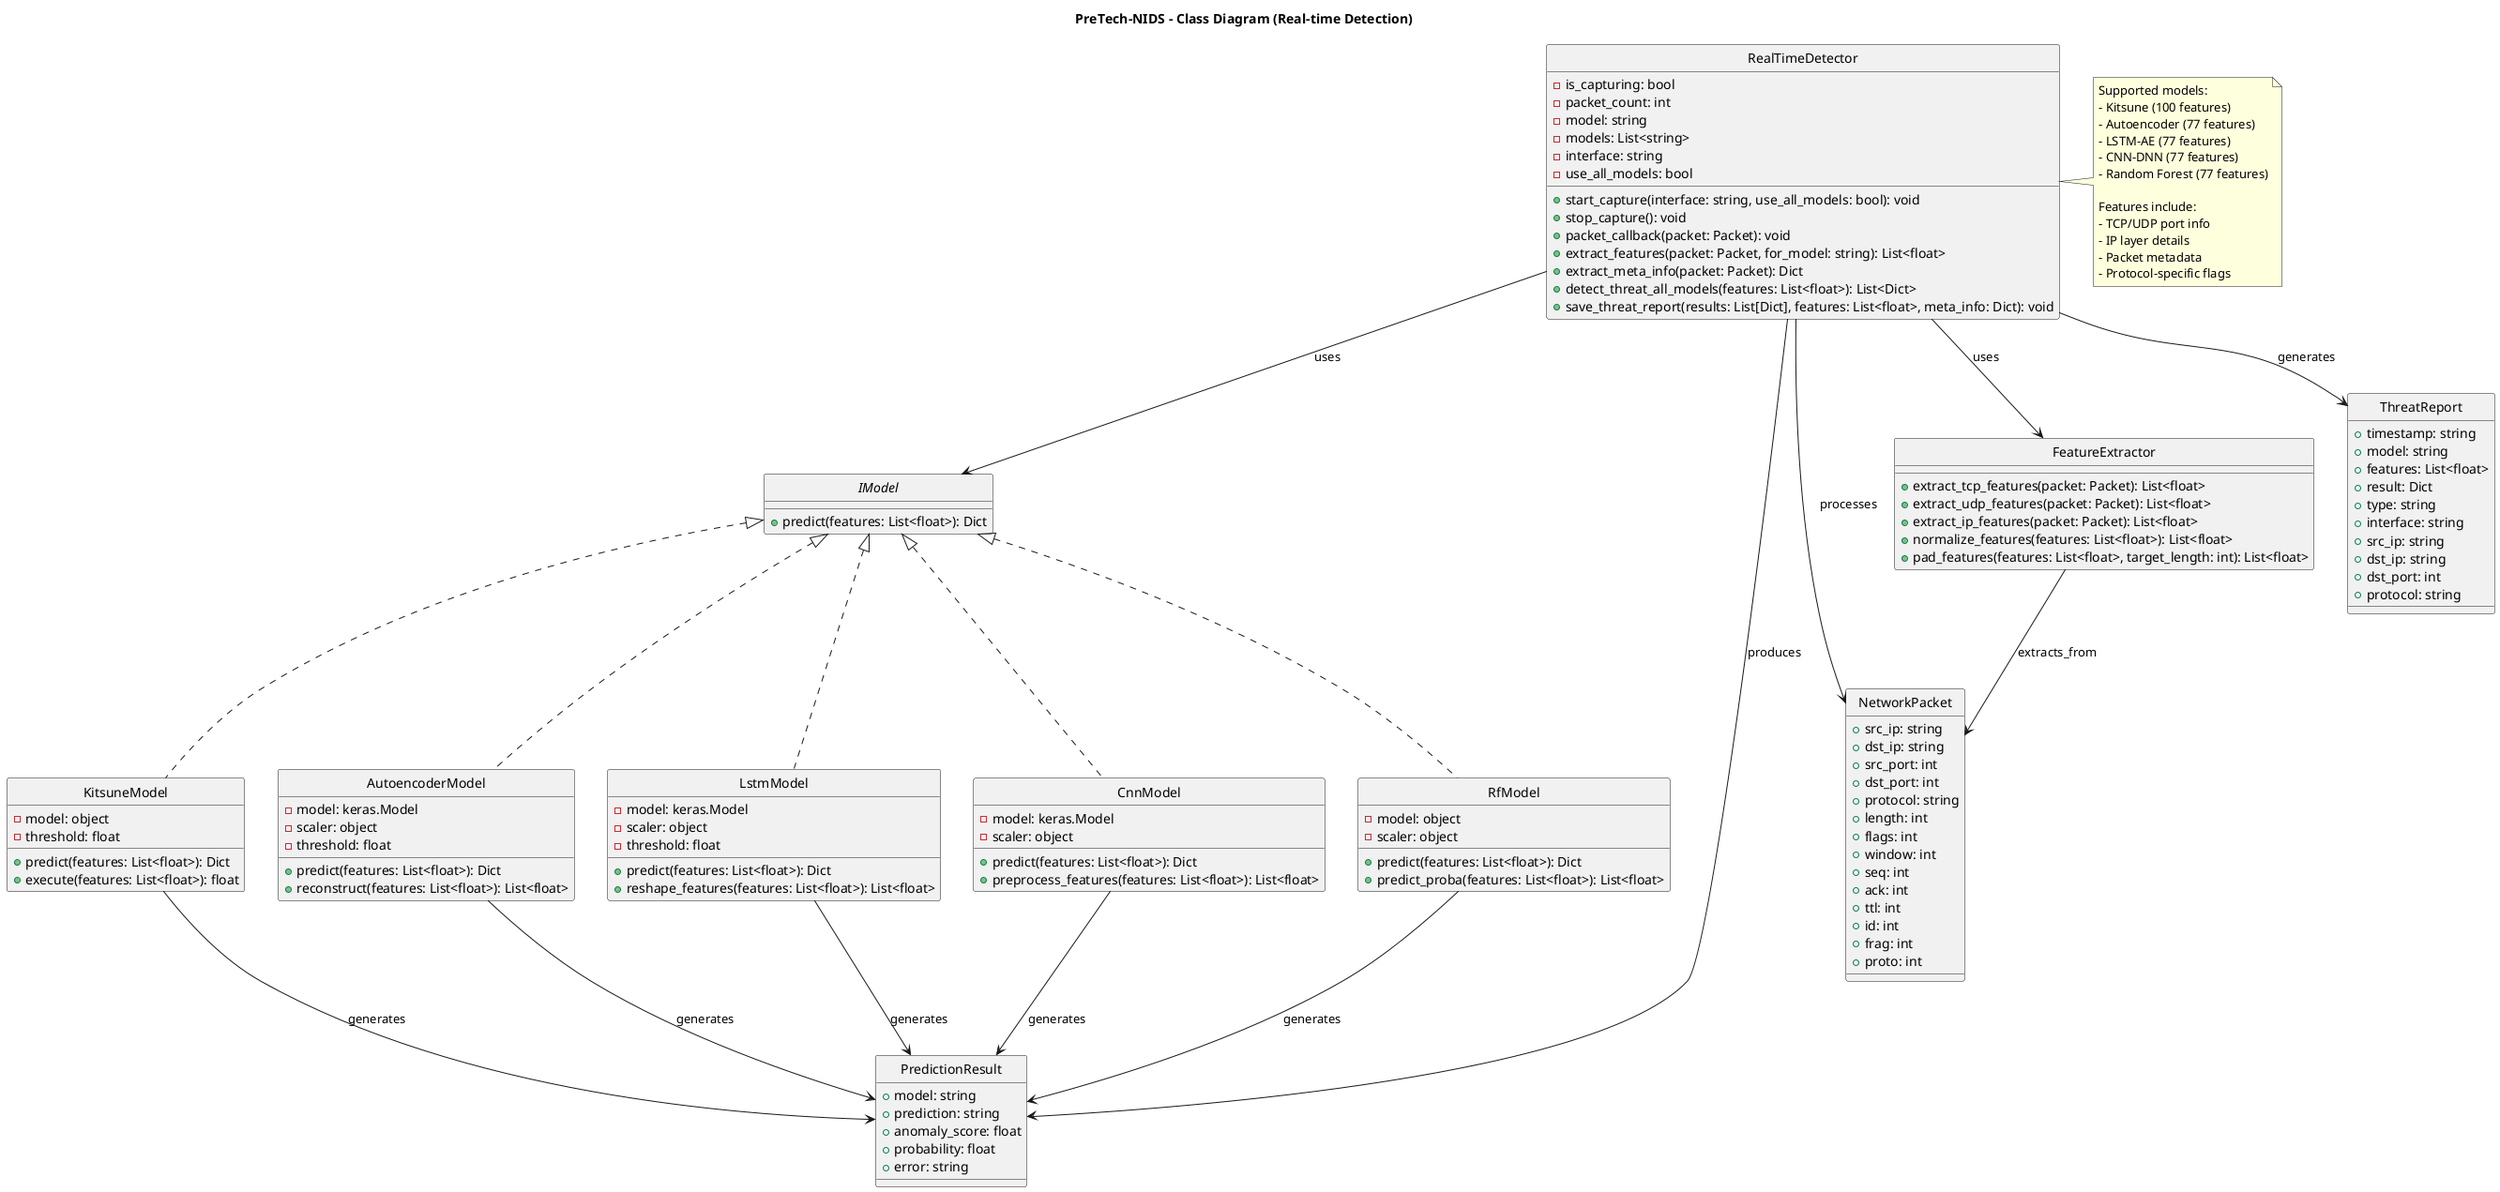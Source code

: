 @startuml
title PreTech-NIDS - Class Diagram (Real-time Detection)
hide circle

class RealTimeDetector {
  -is_capturing: bool
  -packet_count: int
  -model: string
  -models: List<string>
  -interface: string
  -use_all_models: bool
  
  +start_capture(interface: string, use_all_models: bool): void
  +stop_capture(): void
  +packet_callback(packet: Packet): void
  +extract_features(packet: Packet, for_model: string): List<float>
  +extract_meta_info(packet: Packet): Dict
  +detect_threat_all_models(features: List<float>): List<Dict>
  +save_threat_report(results: List[Dict], features: List<float>, meta_info: Dict): void
}

interface IModel {
  +predict(features: List<float>): Dict
}

class KitsuneModel {
  -model: object
  -threshold: float
  
  +predict(features: List<float>): Dict
  +execute(features: List<float>): float
}

class AutoencoderModel {
  -model: keras.Model
  -scaler: object
  -threshold: float
  
  +predict(features: List<float>): Dict
  +reconstruct(features: List<float>): List<float>
}

class LstmModel {
  -model: keras.Model
  -scaler: object
  -threshold: float
  
  +predict(features: List<float>): Dict
  +reshape_features(features: List<float>): List<float>
}

class CnnModel {
  -model: keras.Model
  -scaler: object
  
  +predict(features: List<float>): Dict
  +preprocess_features(features: List<float>): List<float>
}

class RfModel {
  -model: object
  -scaler: object
  
  +predict(features: List<float>): Dict
  +predict_proba(features: List<float>): List<float>
}

class PredictionResult {
  +model: string
  +prediction: string
  +anomaly_score: float
  +probability: float
  +error: string
}

class NetworkPacket {
  +src_ip: string
  +dst_ip: string
  +src_port: int
  +dst_port: int
  +protocol: string
  +length: int
  +flags: int
  +window: int
  +seq: int
  +ack: int
  +ttl: int
  +id: int
  +frag: int
  +proto: int
}

class FeatureExtractor {
  +extract_tcp_features(packet: Packet): List<float>
  +extract_udp_features(packet: Packet): List<float>
  +extract_ip_features(packet: Packet): List<float>
  +normalize_features(features: List<float>): List<float>
  +pad_features(features: List<float>, target_length: int): List<float>
}

class ThreatReport {
  +timestamp: string
  +model: string
  +features: List<float>
  +result: Dict
  +type: string
  +interface: string
  +src_ip: string
  +dst_ip: string
  +dst_port: int
  +protocol: string
}

' Relationships
RealTimeDetector --> IModel : uses
IModel <|.. KitsuneModel
IModel <|.. AutoencoderModel
IModel <|.. LstmModel
IModel <|.. CnnModel
IModel <|.. RfModel

RealTimeDetector --> FeatureExtractor : uses
RealTimeDetector --> NetworkPacket : processes
RealTimeDetector --> ThreatReport : generates
RealTimeDetector --> PredictionResult : produces

FeatureExtractor --> NetworkPacket : extracts_from
KitsuneModel --> PredictionResult : generates
AutoencoderModel --> PredictionResult : generates
LstmModel --> PredictionResult : generates
CnnModel --> PredictionResult : generates
RfModel --> PredictionResult : generates

' Model configuration
note right of RealTimeDetector
  Supported models:
  - Kitsune (100 features)
  - Autoencoder (77 features)
  - LSTM-AE (77 features)
  - CNN-DNN (77 features)
  - Random Forest (77 features)
  
  Features include:
  - TCP/UDP port info
  - IP layer details
  - Packet metadata
  - Protocol-specific flags
end note

@enduml


